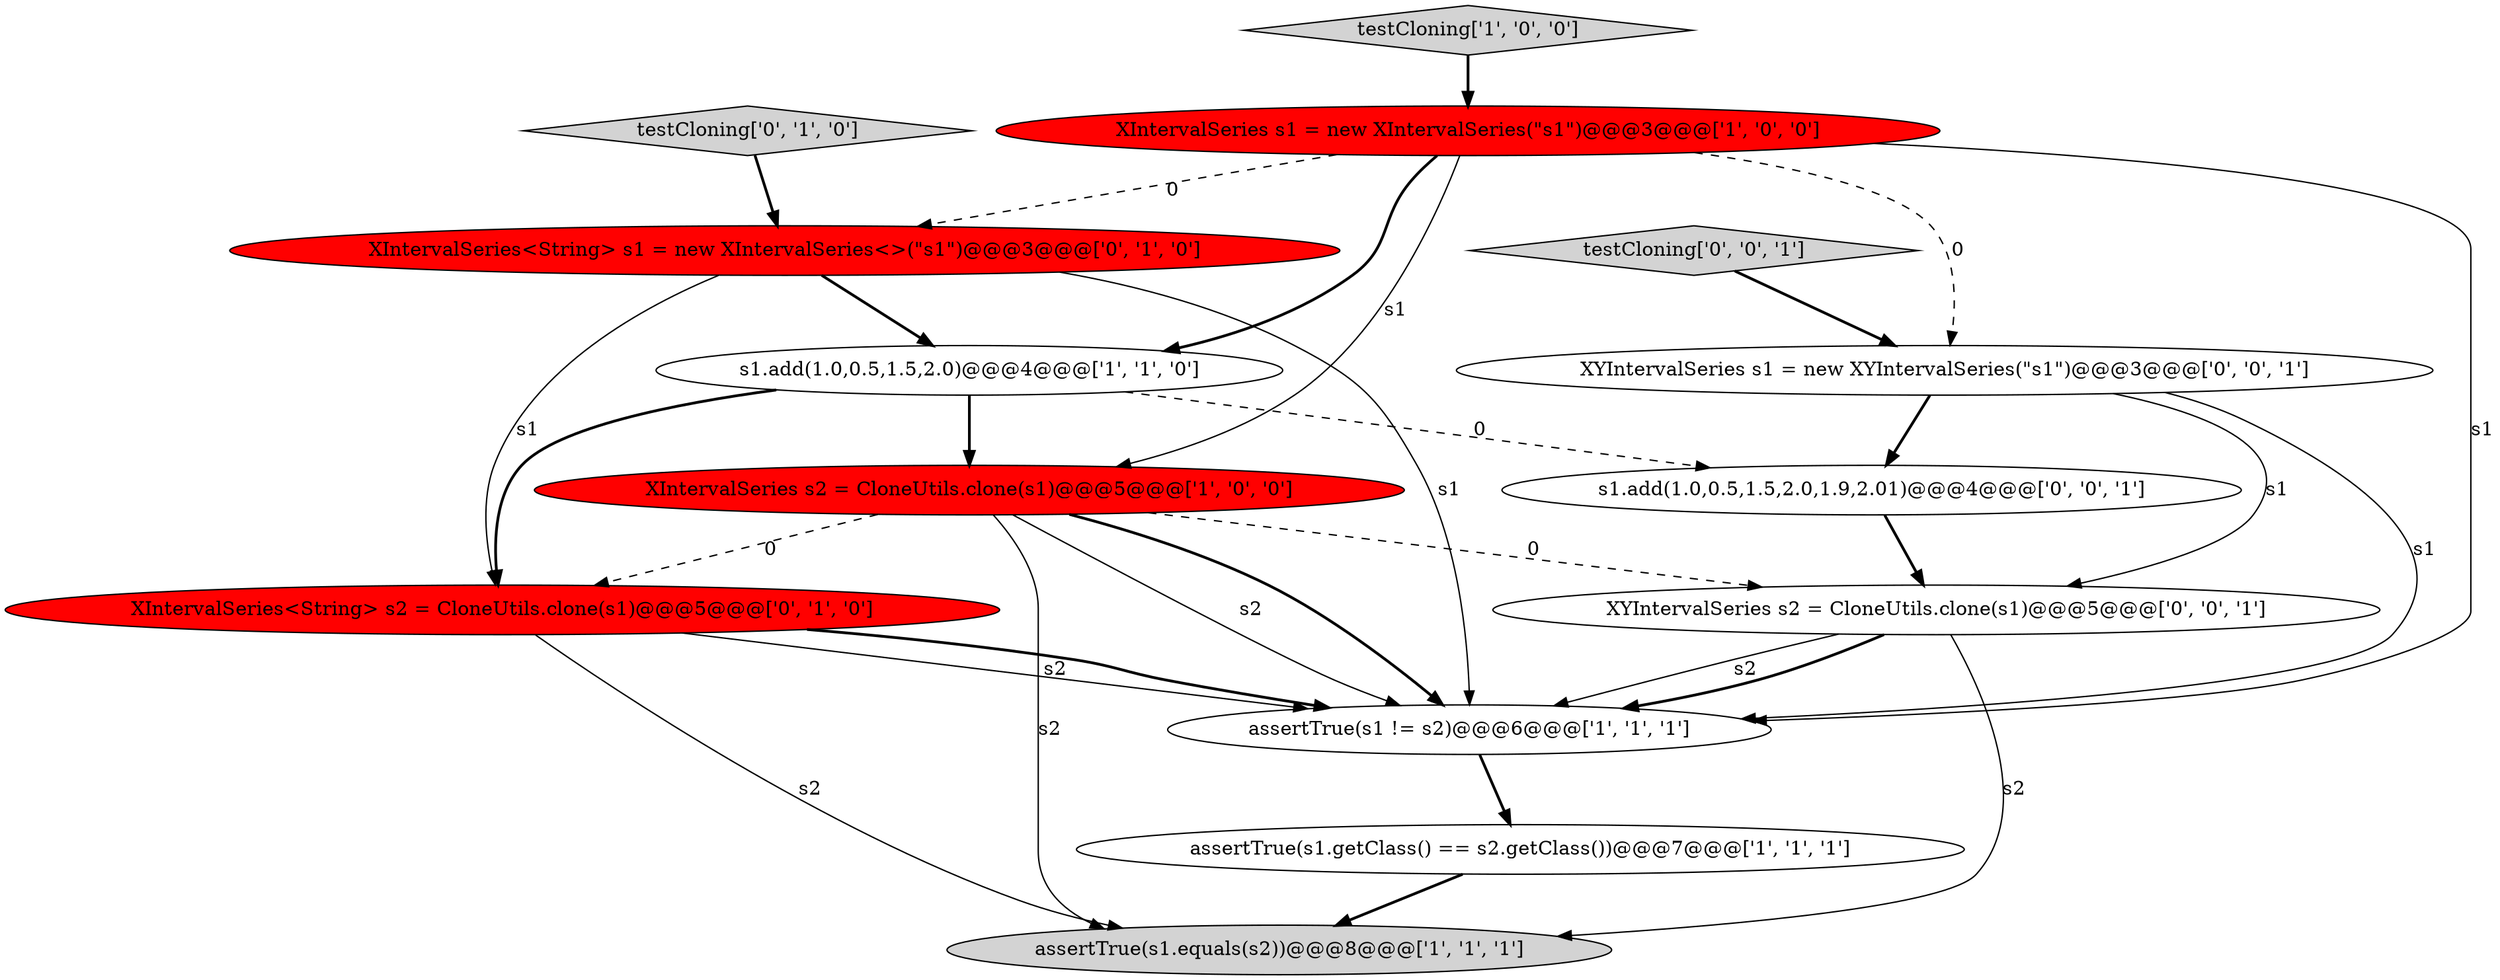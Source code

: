digraph {
4 [style = filled, label = "assertTrue(s1.equals(s2))@@@8@@@['1', '1', '1']", fillcolor = lightgray, shape = ellipse image = "AAA0AAABBB1BBB"];
5 [style = filled, label = "XIntervalSeries s2 = CloneUtils.clone(s1)@@@5@@@['1', '0', '0']", fillcolor = red, shape = ellipse image = "AAA1AAABBB1BBB"];
6 [style = filled, label = "testCloning['1', '0', '0']", fillcolor = lightgray, shape = diamond image = "AAA0AAABBB1BBB"];
7 [style = filled, label = "XIntervalSeries<String> s2 = CloneUtils.clone(s1)@@@5@@@['0', '1', '0']", fillcolor = red, shape = ellipse image = "AAA1AAABBB2BBB"];
2 [style = filled, label = "assertTrue(s1 != s2)@@@6@@@['1', '1', '1']", fillcolor = white, shape = ellipse image = "AAA0AAABBB1BBB"];
8 [style = filled, label = "testCloning['0', '1', '0']", fillcolor = lightgray, shape = diamond image = "AAA0AAABBB2BBB"];
0 [style = filled, label = "assertTrue(s1.getClass() == s2.getClass())@@@7@@@['1', '1', '1']", fillcolor = white, shape = ellipse image = "AAA0AAABBB1BBB"];
13 [style = filled, label = "XYIntervalSeries s2 = CloneUtils.clone(s1)@@@5@@@['0', '0', '1']", fillcolor = white, shape = ellipse image = "AAA0AAABBB3BBB"];
12 [style = filled, label = "s1.add(1.0,0.5,1.5,2.0,1.9,2.01)@@@4@@@['0', '0', '1']", fillcolor = white, shape = ellipse image = "AAA0AAABBB3BBB"];
9 [style = filled, label = "XIntervalSeries<String> s1 = new XIntervalSeries<>(\"s1\")@@@3@@@['0', '1', '0']", fillcolor = red, shape = ellipse image = "AAA1AAABBB2BBB"];
1 [style = filled, label = "s1.add(1.0,0.5,1.5,2.0)@@@4@@@['1', '1', '0']", fillcolor = white, shape = ellipse image = "AAA0AAABBB1BBB"];
3 [style = filled, label = "XIntervalSeries s1 = new XIntervalSeries(\"s1\")@@@3@@@['1', '0', '0']", fillcolor = red, shape = ellipse image = "AAA1AAABBB1BBB"];
11 [style = filled, label = "testCloning['0', '0', '1']", fillcolor = lightgray, shape = diamond image = "AAA0AAABBB3BBB"];
10 [style = filled, label = "XYIntervalSeries s1 = new XYIntervalSeries(\"s1\")@@@3@@@['0', '0', '1']", fillcolor = white, shape = ellipse image = "AAA0AAABBB3BBB"];
1->5 [style = bold, label=""];
5->13 [style = dashed, label="0"];
6->3 [style = bold, label=""];
3->1 [style = bold, label=""];
9->7 [style = solid, label="s1"];
13->4 [style = solid, label="s2"];
13->2 [style = solid, label="s2"];
7->4 [style = solid, label="s2"];
3->2 [style = solid, label="s1"];
1->7 [style = bold, label=""];
7->2 [style = solid, label="s2"];
5->2 [style = solid, label="s2"];
12->13 [style = bold, label=""];
1->12 [style = dashed, label="0"];
5->2 [style = bold, label=""];
2->0 [style = bold, label=""];
3->9 [style = dashed, label="0"];
0->4 [style = bold, label=""];
10->12 [style = bold, label=""];
7->2 [style = bold, label=""];
11->10 [style = bold, label=""];
8->9 [style = bold, label=""];
5->4 [style = solid, label="s2"];
10->13 [style = solid, label="s1"];
3->10 [style = dashed, label="0"];
3->5 [style = solid, label="s1"];
5->7 [style = dashed, label="0"];
9->1 [style = bold, label=""];
9->2 [style = solid, label="s1"];
10->2 [style = solid, label="s1"];
13->2 [style = bold, label=""];
}
